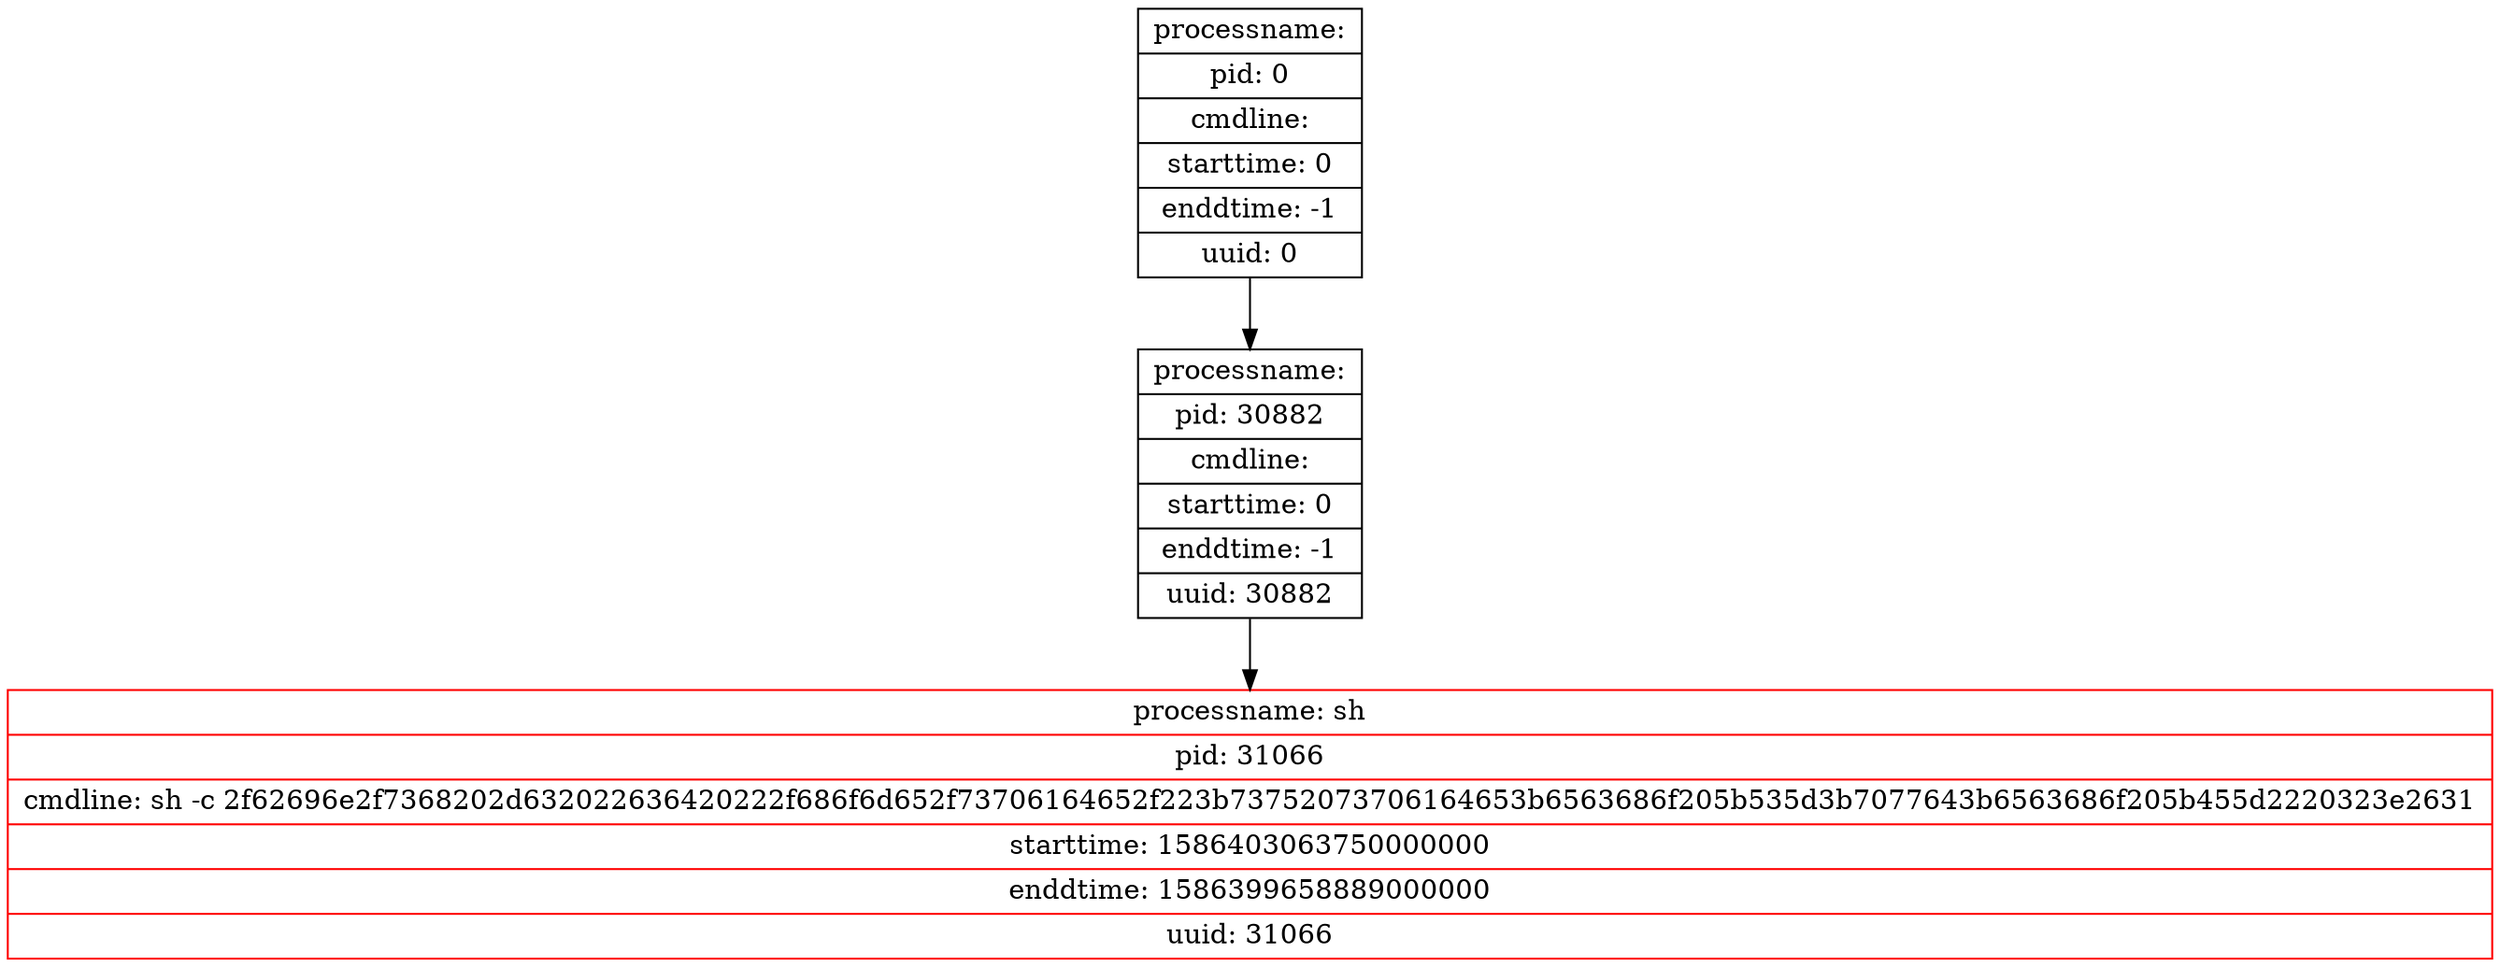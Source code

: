 digraph graph1 {
node [shape = record];
table2785 [label = "{<head>processname: sh | pid: 31066 | cmdline: sh -c 2f62696e2f7368202d632022636420222f686f6d652f73706164652f223b73752073706164653b6563686f205b535d3b7077643b6563686f205b455d2220323e2631 | starttime: 1586403063750000000 | enddtime: 1586399658889000000 | uuid: 31066}", color = red];
node [shape = record];
table15195 [label = "{<head>processname:  | pid: 30882 | cmdline:  | starttime: 0 | enddtime: -1 | uuid: 30882}"];
table15195 -> table2785;
node [shape = record];
table0 [label = "{<head>processname:  | pid: 0 | cmdline:  | starttime: 0 | enddtime: -1 | uuid: 0}"];
table0 -> table15195;
}
